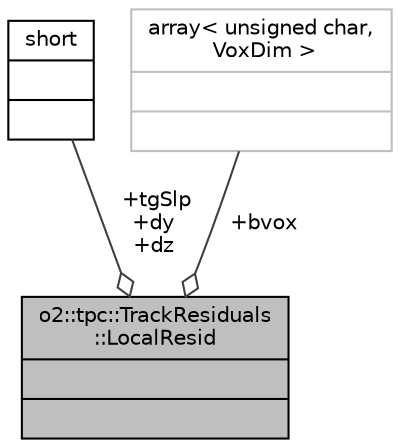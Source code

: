 digraph "o2::tpc::TrackResiduals::LocalResid"
{
 // INTERACTIVE_SVG=YES
  bgcolor="transparent";
  edge [fontname="Helvetica",fontsize="10",labelfontname="Helvetica",labelfontsize="10"];
  node [fontname="Helvetica",fontsize="10",shape=record];
  Node1 [label="{o2::tpc::TrackResiduals\l::LocalResid\n||}",height=0.2,width=0.4,color="black", fillcolor="grey75", style="filled", fontcolor="black"];
  Node2 -> Node1 [color="grey25",fontsize="10",style="solid",label=" +tgSlp\n+dy\n+dz" ,arrowhead="odiamond",fontname="Helvetica"];
  Node2 [label="{short\n||}",height=0.2,width=0.4,color="black",URL="$dc/d10/classshort.html"];
  Node3 -> Node1 [color="grey25",fontsize="10",style="solid",label=" +bvox" ,arrowhead="odiamond",fontname="Helvetica"];
  Node3 [label="{array\< unsigned char,\l VoxDim \>\n||}",height=0.2,width=0.4,color="grey75"];
}
